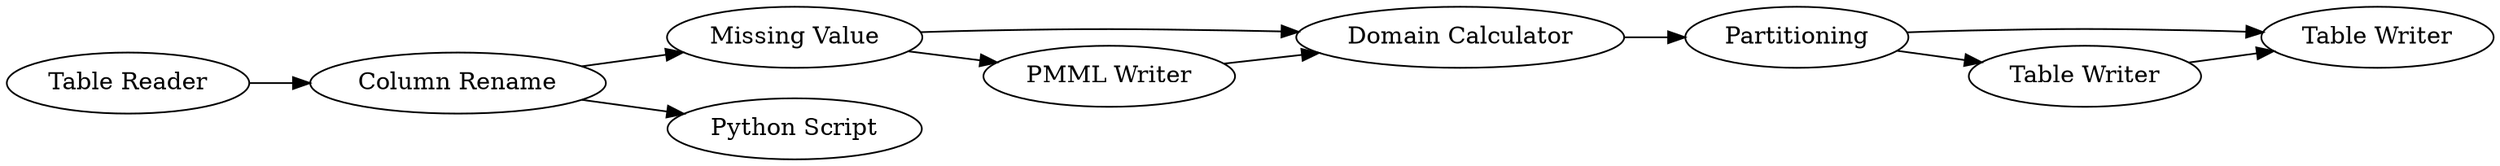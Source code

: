 digraph {
	125 [label=Partitioning]
	196 [label="Domain Calculator"]
	399 [label="Missing Value"]
	414 [label="Column Rename"]
	448 [label="Table Writer"]
	450 [label="Table Reader"]
	451 [label="PMML Writer"]
	452 [label="Table Writer"]
	458 [label="Python Script"]
	125 -> 452
	125 -> 448
	196 -> 125
	399 -> 196
	399 -> 451
	414 -> 399
	414 -> 458
	450 -> 414
	451 -> 196
	452 -> 448
	rankdir=LR
}
